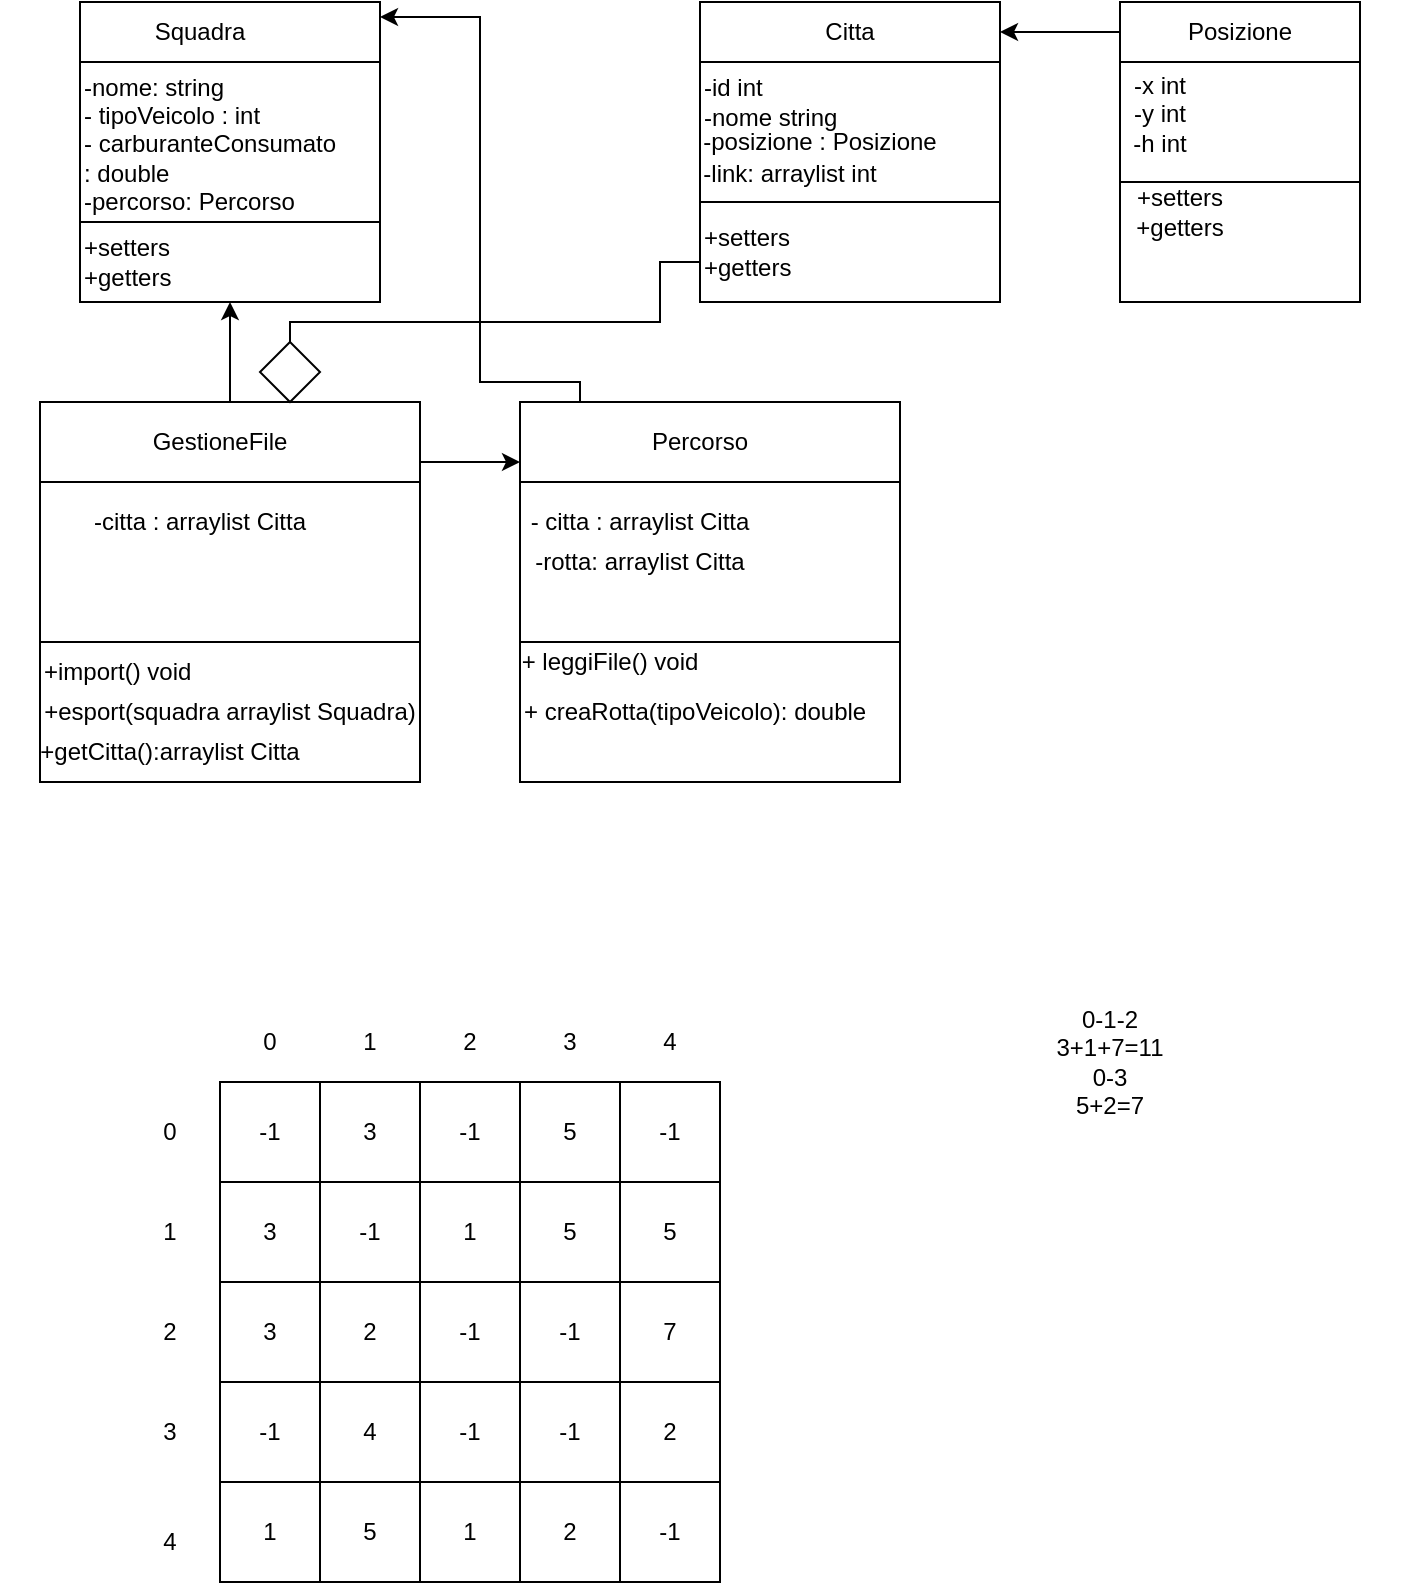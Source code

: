<mxfile version="14.6.6" type="device"><diagram id="c6L8k6utxuzBlXII2a7x" name="Page-1"><mxGraphModel dx="1695" dy="482" grid="1" gridSize="10" guides="1" tooltips="1" connect="1" arrows="1" fold="1" page="1" pageScale="1" pageWidth="827" pageHeight="1169" math="0" shadow="0"><root><mxCell id="0"/><mxCell id="1" parent="0"/><mxCell id="pQeV3xKFl-EipVTUO3dC-1" value="" style="whiteSpace=wrap;html=1;aspect=fixed;" vertex="1" parent="1"><mxGeometry x="340" y="130" width="150" height="150" as="geometry"/></mxCell><mxCell id="pQeV3xKFl-EipVTUO3dC-2" value="Citta" style="rounded=0;whiteSpace=wrap;html=1;" vertex="1" parent="1"><mxGeometry x="340" y="130" width="150" height="30" as="geometry"/></mxCell><mxCell id="pQeV3xKFl-EipVTUO3dC-3" value="-id int&amp;nbsp;&lt;br&gt;-nome string" style="text;html=1;strokeColor=none;fillColor=none;align=left;verticalAlign=middle;whiteSpace=wrap;rounded=0;" vertex="1" parent="1"><mxGeometry x="340" y="170" width="90" height="20" as="geometry"/></mxCell><mxCell id="pQeV3xKFl-EipVTUO3dC-5" value="" style="rounded=0;whiteSpace=wrap;html=1;" vertex="1" parent="1"><mxGeometry x="550" y="130" width="120" height="150" as="geometry"/></mxCell><mxCell id="pQeV3xKFl-EipVTUO3dC-21" style="edgeStyle=orthogonalEdgeStyle;rounded=0;orthogonalLoop=1;jettySize=auto;html=1;" edge="1" parent="1" source="pQeV3xKFl-EipVTUO3dC-6" target="pQeV3xKFl-EipVTUO3dC-2"><mxGeometry relative="1" as="geometry"/></mxCell><mxCell id="pQeV3xKFl-EipVTUO3dC-6" value="Posizione" style="rounded=0;whiteSpace=wrap;html=1;" vertex="1" parent="1"><mxGeometry x="550" y="130" width="120" height="30" as="geometry"/></mxCell><mxCell id="pQeV3xKFl-EipVTUO3dC-8" value="-x int&lt;br&gt;-y int&lt;br&gt;-h int" style="text;html=1;strokeColor=none;fillColor=none;align=center;verticalAlign=middle;whiteSpace=wrap;rounded=0;" vertex="1" parent="1"><mxGeometry x="550" y="166" width="40" height="40" as="geometry"/></mxCell><mxCell id="pQeV3xKFl-EipVTUO3dC-9" value="" style="rounded=0;whiteSpace=wrap;html=1;" vertex="1" parent="1"><mxGeometry x="550" y="220" width="120" height="60" as="geometry"/></mxCell><mxCell id="pQeV3xKFl-EipVTUO3dC-10" value="+setters&lt;br&gt;+getters" style="text;html=1;strokeColor=none;fillColor=none;align=center;verticalAlign=middle;whiteSpace=wrap;rounded=0;" vertex="1" parent="1"><mxGeometry x="550" y="220" width="60" height="30" as="geometry"/></mxCell><mxCell id="pQeV3xKFl-EipVTUO3dC-12" value="-posizione : Posizione" style="text;html=1;strokeColor=none;fillColor=none;align=center;verticalAlign=middle;whiteSpace=wrap;rounded=0;" vertex="1" parent="1"><mxGeometry x="340" y="190" width="120" height="20" as="geometry"/></mxCell><mxCell id="pQeV3xKFl-EipVTUO3dC-13" value="-link: arraylist int" style="text;html=1;strokeColor=none;fillColor=none;align=center;verticalAlign=middle;whiteSpace=wrap;rounded=0;" vertex="1" parent="1"><mxGeometry x="340" y="206" width="90" height="20" as="geometry"/></mxCell><mxCell id="pQeV3xKFl-EipVTUO3dC-15" value="+setters&lt;br&gt;+getters" style="rounded=0;whiteSpace=wrap;html=1;align=left;" vertex="1" parent="1"><mxGeometry x="340" y="230" width="150" height="50" as="geometry"/></mxCell><mxCell id="pQeV3xKFl-EipVTUO3dC-16" value="" style="whiteSpace=wrap;html=1;aspect=fixed;align=left;" vertex="1" parent="1"><mxGeometry x="250" y="330" width="190" height="190" as="geometry"/></mxCell><mxCell id="pQeV3xKFl-EipVTUO3dC-30" style="edgeStyle=orthogonalEdgeStyle;rounded=0;orthogonalLoop=1;jettySize=auto;html=1;entryX=1;entryY=0.25;entryDx=0;entryDy=0;" edge="1" parent="1" source="pQeV3xKFl-EipVTUO3dC-17" target="pQeV3xKFl-EipVTUO3dC-26"><mxGeometry relative="1" as="geometry"><Array as="points"><mxPoint x="280" y="320"/><mxPoint x="230" y="320"/><mxPoint x="230" y="138"/></Array></mxGeometry></mxCell><mxCell id="pQeV3xKFl-EipVTUO3dC-17" value="" style="rounded=0;whiteSpace=wrap;html=1;align=left;" vertex="1" parent="1"><mxGeometry x="250" y="330" width="190" height="40" as="geometry"/></mxCell><mxCell id="pQeV3xKFl-EipVTUO3dC-18" value="Percorso" style="text;html=1;strokeColor=none;fillColor=none;align=center;verticalAlign=middle;whiteSpace=wrap;rounded=0;" vertex="1" parent="1"><mxGeometry x="320" y="340" width="40" height="20" as="geometry"/></mxCell><mxCell id="pQeV3xKFl-EipVTUO3dC-19" value="- citta : arraylist Citta" style="text;html=1;strokeColor=none;fillColor=none;align=center;verticalAlign=middle;whiteSpace=wrap;rounded=0;" vertex="1" parent="1"><mxGeometry x="250" y="380" width="120" height="20" as="geometry"/></mxCell><mxCell id="pQeV3xKFl-EipVTUO3dC-23" value="-rotta: arraylist Citta" style="text;html=1;strokeColor=none;fillColor=none;align=center;verticalAlign=middle;whiteSpace=wrap;rounded=0;" vertex="1" parent="1"><mxGeometry x="250" y="400" width="120" height="20" as="geometry"/></mxCell><mxCell id="pQeV3xKFl-EipVTUO3dC-24" value="" style="rounded=0;whiteSpace=wrap;html=1;align=left;" vertex="1" parent="1"><mxGeometry x="30" y="130" width="150" height="150" as="geometry"/></mxCell><mxCell id="pQeV3xKFl-EipVTUO3dC-26" value="" style="rounded=0;whiteSpace=wrap;html=1;align=left;" vertex="1" parent="1"><mxGeometry x="30" y="130" width="150" height="30" as="geometry"/></mxCell><mxCell id="pQeV3xKFl-EipVTUO3dC-27" value="Squadra" style="text;html=1;strokeColor=none;fillColor=none;align=center;verticalAlign=middle;whiteSpace=wrap;rounded=0;" vertex="1" parent="1"><mxGeometry x="70" y="135" width="40" height="20" as="geometry"/></mxCell><mxCell id="pQeV3xKFl-EipVTUO3dC-28" value="-nome: string&lt;br&gt;- tipoVeicolo : int&lt;br&gt;- carburanteConsumato&lt;br&gt;: double&lt;br&gt;-percorso: Percorso" style="text;html=1;strokeColor=none;fillColor=none;align=left;verticalAlign=middle;whiteSpace=wrap;rounded=0;" vertex="1" parent="1"><mxGeometry x="30" y="171" width="150" height="59" as="geometry"/></mxCell><mxCell id="pQeV3xKFl-EipVTUO3dC-31" value="+ creaRotta(tipoVeicolo): double" style="rounded=0;whiteSpace=wrap;html=1;align=left;" vertex="1" parent="1"><mxGeometry x="250" y="450" width="190" height="70" as="geometry"/></mxCell><mxCell id="pQeV3xKFl-EipVTUO3dC-39" style="edgeStyle=orthogonalEdgeStyle;rounded=0;orthogonalLoop=1;jettySize=auto;html=1;entryX=0;entryY=0.75;entryDx=0;entryDy=0;" edge="1" parent="1" source="pQeV3xKFl-EipVTUO3dC-33" target="pQeV3xKFl-EipVTUO3dC-17"><mxGeometry relative="1" as="geometry"><Array as="points"><mxPoint x="200" y="360"/><mxPoint x="200" y="360"/></Array></mxGeometry></mxCell><mxCell id="pQeV3xKFl-EipVTUO3dC-33" value="" style="whiteSpace=wrap;html=1;aspect=fixed;align=left;" vertex="1" parent="1"><mxGeometry x="10" y="330" width="190" height="190" as="geometry"/></mxCell><mxCell id="pQeV3xKFl-EipVTUO3dC-38" style="edgeStyle=orthogonalEdgeStyle;rounded=0;orthogonalLoop=1;jettySize=auto;html=1;entryX=0.5;entryY=1;entryDx=0;entryDy=0;" edge="1" parent="1" source="pQeV3xKFl-EipVTUO3dC-35" target="pQeV3xKFl-EipVTUO3dC-24"><mxGeometry relative="1" as="geometry"/></mxCell><mxCell id="pQeV3xKFl-EipVTUO3dC-35" value="" style="rounded=0;whiteSpace=wrap;html=1;align=left;" vertex="1" parent="1"><mxGeometry x="10" y="330" width="190" height="40" as="geometry"/></mxCell><mxCell id="pQeV3xKFl-EipVTUO3dC-36" value="GestioneFile" style="text;html=1;strokeColor=none;fillColor=none;align=center;verticalAlign=middle;whiteSpace=wrap;rounded=0;" vertex="1" parent="1"><mxGeometry x="80" y="340" width="40" height="20" as="geometry"/></mxCell><mxCell id="pQeV3xKFl-EipVTUO3dC-50" value="+ leggiFile() void" style="text;html=1;strokeColor=none;fillColor=none;align=center;verticalAlign=middle;whiteSpace=wrap;rounded=0;" vertex="1" parent="1"><mxGeometry x="240" y="450" width="110" height="20" as="geometry"/></mxCell><mxCell id="pQeV3xKFl-EipVTUO3dC-51" value="" style="rounded=0;whiteSpace=wrap;html=1;align=left;" vertex="1" parent="1"><mxGeometry x="30" y="240" width="150" height="40" as="geometry"/></mxCell><mxCell id="pQeV3xKFl-EipVTUO3dC-53" style="edgeStyle=orthogonalEdgeStyle;rounded=0;orthogonalLoop=1;jettySize=auto;html=1;exitX=0.5;exitY=1;exitDx=0;exitDy=0;" edge="1" parent="1"><mxGeometry relative="1" as="geometry"><mxPoint x="85" y="270" as="sourcePoint"/><mxPoint x="85" y="270" as="targetPoint"/></mxGeometry></mxCell><mxCell id="pQeV3xKFl-EipVTUO3dC-56" value="" style="rounded=0;whiteSpace=wrap;html=1;align=left;" vertex="1" parent="1"><mxGeometry x="10" y="450" width="190" height="70" as="geometry"/></mxCell><mxCell id="pQeV3xKFl-EipVTUO3dC-58" value="+import() void" style="text;html=1;strokeColor=none;fillColor=none;align=left;verticalAlign=middle;whiteSpace=wrap;rounded=0;" vertex="1" parent="1"><mxGeometry x="10" y="450" width="190" height="30" as="geometry"/></mxCell><mxCell id="pQeV3xKFl-EipVTUO3dC-59" value="+esport(squadra arraylist Squadra)" style="text;html=1;strokeColor=none;fillColor=none;align=center;verticalAlign=middle;whiteSpace=wrap;rounded=0;" vertex="1" parent="1"><mxGeometry x="-10" y="475" width="230" height="20" as="geometry"/></mxCell><mxCell id="pQeV3xKFl-EipVTUO3dC-60" value="Text" style="text;html=1;strokeColor=none;fillColor=none;align=center;verticalAlign=middle;whiteSpace=wrap;rounded=0;" vertex="1" parent="1"><mxGeometry x="30" y="245" width="40" height="20" as="geometry"/></mxCell><mxCell id="pQeV3xKFl-EipVTUO3dC-61" value="+setters&lt;br&gt;+getters" style="rounded=0;whiteSpace=wrap;html=1;align=left;" vertex="1" parent="1"><mxGeometry x="30" y="240" width="150" height="40" as="geometry"/></mxCell><mxCell id="pQeV3xKFl-EipVTUO3dC-62" value="-citta : arraylist Citta" style="text;html=1;strokeColor=none;fillColor=none;align=center;verticalAlign=middle;whiteSpace=wrap;rounded=0;" vertex="1" parent="1"><mxGeometry x="20" y="380" width="140" height="20" as="geometry"/></mxCell><mxCell id="pQeV3xKFl-EipVTUO3dC-43" value="" style="rhombus;whiteSpace=wrap;html=1;align=left;" vertex="1" parent="1"><mxGeometry x="120" y="300" width="30" height="30" as="geometry"/></mxCell><mxCell id="pQeV3xKFl-EipVTUO3dC-64" value="" style="edgeStyle=orthogonalEdgeStyle;rounded=0;orthogonalLoop=1;jettySize=auto;html=1;endArrow=none;entryX=0.5;entryY=0;entryDx=0;entryDy=0;" edge="1" parent="1" source="pQeV3xKFl-EipVTUO3dC-2" target="pQeV3xKFl-EipVTUO3dC-43"><mxGeometry relative="1" as="geometry"><mxPoint x="415" y="160" as="sourcePoint"/><mxPoint x="180" y="300" as="targetPoint"/><Array as="points"><mxPoint x="340" y="260"/><mxPoint x="320" y="260"/><mxPoint x="320" y="290"/><mxPoint x="135" y="290"/></Array></mxGeometry></mxCell><mxCell id="pQeV3xKFl-EipVTUO3dC-65" value="+getCitta():arraylist Citta" style="text;html=1;strokeColor=none;fillColor=none;align=center;verticalAlign=middle;whiteSpace=wrap;rounded=0;" vertex="1" parent="1"><mxGeometry x="-10" y="495" width="170" height="20" as="geometry"/></mxCell><mxCell id="pQeV3xKFl-EipVTUO3dC-66" value="" style="rounded=0;whiteSpace=wrap;html=1;align=center;" vertex="1" parent="1"><mxGeometry x="100" y="670" width="250" height="250" as="geometry"/></mxCell><mxCell id="pQeV3xKFl-EipVTUO3dC-67" value="-1" style="rounded=0;whiteSpace=wrap;html=1;align=center;" vertex="1" parent="1"><mxGeometry x="100" y="670" width="50" height="50" as="geometry"/></mxCell><mxCell id="pQeV3xKFl-EipVTUO3dC-68" value="3" style="rounded=0;whiteSpace=wrap;html=1;align=center;" vertex="1" parent="1"><mxGeometry x="150" y="670" width="50" height="50" as="geometry"/></mxCell><mxCell id="pQeV3xKFl-EipVTUO3dC-69" value="-1" style="rounded=0;whiteSpace=wrap;html=1;align=center;" vertex="1" parent="1"><mxGeometry x="200" y="670" width="50" height="50" as="geometry"/></mxCell><mxCell id="pQeV3xKFl-EipVTUO3dC-70" value="5" style="rounded=0;whiteSpace=wrap;html=1;align=center;" vertex="1" parent="1"><mxGeometry x="250" y="670" width="50" height="50" as="geometry"/></mxCell><mxCell id="pQeV3xKFl-EipVTUO3dC-71" value="-1" style="rounded=0;whiteSpace=wrap;html=1;align=center;" vertex="1" parent="1"><mxGeometry x="300" y="670" width="50" height="50" as="geometry"/></mxCell><mxCell id="pQeV3xKFl-EipVTUO3dC-73" value="3" style="rounded=0;whiteSpace=wrap;html=1;align=center;" vertex="1" parent="1"><mxGeometry x="100" y="720" width="50" height="50" as="geometry"/></mxCell><mxCell id="pQeV3xKFl-EipVTUO3dC-74" value="-1" style="rounded=0;whiteSpace=wrap;html=1;align=center;" vertex="1" parent="1"><mxGeometry x="150" y="720" width="50" height="50" as="geometry"/></mxCell><mxCell id="pQeV3xKFl-EipVTUO3dC-75" value="1" style="rounded=0;whiteSpace=wrap;html=1;align=center;" vertex="1" parent="1"><mxGeometry x="200" y="720" width="50" height="50" as="geometry"/></mxCell><mxCell id="pQeV3xKFl-EipVTUO3dC-76" value="5" style="rounded=0;whiteSpace=wrap;html=1;align=center;" vertex="1" parent="1"><mxGeometry x="250" y="720" width="50" height="50" as="geometry"/></mxCell><mxCell id="pQeV3xKFl-EipVTUO3dC-77" value="5" style="rounded=0;whiteSpace=wrap;html=1;align=center;" vertex="1" parent="1"><mxGeometry x="300" y="720" width="50" height="50" as="geometry"/></mxCell><mxCell id="pQeV3xKFl-EipVTUO3dC-78" value="3" style="rounded=0;whiteSpace=wrap;html=1;align=center;" vertex="1" parent="1"><mxGeometry x="100" y="770" width="50" height="50" as="geometry"/></mxCell><mxCell id="pQeV3xKFl-EipVTUO3dC-79" value="2" style="rounded=0;whiteSpace=wrap;html=1;align=center;" vertex="1" parent="1"><mxGeometry x="150" y="770" width="50" height="50" as="geometry"/></mxCell><mxCell id="pQeV3xKFl-EipVTUO3dC-80" value="-1" style="rounded=0;whiteSpace=wrap;html=1;align=center;" vertex="1" parent="1"><mxGeometry x="200" y="770" width="50" height="50" as="geometry"/></mxCell><mxCell id="pQeV3xKFl-EipVTUO3dC-81" value="-1" style="rounded=0;whiteSpace=wrap;html=1;align=center;" vertex="1" parent="1"><mxGeometry x="250" y="770" width="50" height="50" as="geometry"/></mxCell><mxCell id="pQeV3xKFl-EipVTUO3dC-82" value="7" style="rounded=0;whiteSpace=wrap;html=1;align=center;" vertex="1" parent="1"><mxGeometry x="300" y="770" width="50" height="50" as="geometry"/></mxCell><mxCell id="pQeV3xKFl-EipVTUO3dC-84" value="4" style="rounded=0;whiteSpace=wrap;html=1;align=center;" vertex="1" parent="1"><mxGeometry x="150" y="820" width="50" height="50" as="geometry"/></mxCell><mxCell id="pQeV3xKFl-EipVTUO3dC-85" value="-1" style="rounded=0;whiteSpace=wrap;html=1;align=center;" vertex="1" parent="1"><mxGeometry x="200" y="820" width="50" height="50" as="geometry"/></mxCell><mxCell id="pQeV3xKFl-EipVTUO3dC-86" value="-1" style="rounded=0;whiteSpace=wrap;html=1;align=center;" vertex="1" parent="1"><mxGeometry x="250" y="820" width="50" height="50" as="geometry"/></mxCell><mxCell id="pQeV3xKFl-EipVTUO3dC-87" value="2" style="rounded=0;whiteSpace=wrap;html=1;align=center;" vertex="1" parent="1"><mxGeometry x="300" y="820" width="50" height="50" as="geometry"/></mxCell><mxCell id="pQeV3xKFl-EipVTUO3dC-88" value="1" style="rounded=0;whiteSpace=wrap;html=1;align=center;" vertex="1" parent="1"><mxGeometry x="100" y="870" width="50" height="50" as="geometry"/></mxCell><mxCell id="pQeV3xKFl-EipVTUO3dC-89" value="5" style="rounded=0;whiteSpace=wrap;html=1;align=center;" vertex="1" parent="1"><mxGeometry x="150" y="870" width="50" height="50" as="geometry"/></mxCell><mxCell id="pQeV3xKFl-EipVTUO3dC-90" value="1" style="rounded=0;whiteSpace=wrap;html=1;align=center;" vertex="1" parent="1"><mxGeometry x="200" y="870" width="50" height="50" as="geometry"/></mxCell><mxCell id="pQeV3xKFl-EipVTUO3dC-91" value="2" style="rounded=0;whiteSpace=wrap;html=1;align=center;" vertex="1" parent="1"><mxGeometry x="250" y="870" width="50" height="50" as="geometry"/></mxCell><mxCell id="pQeV3xKFl-EipVTUO3dC-92" value="-1" style="rounded=0;whiteSpace=wrap;html=1;align=center;" vertex="1" parent="1"><mxGeometry x="300" y="870" width="50" height="50" as="geometry"/></mxCell><mxCell id="pQeV3xKFl-EipVTUO3dC-95" value="0" style="text;html=1;strokeColor=none;fillColor=none;align=center;verticalAlign=middle;whiteSpace=wrap;rounded=0;" vertex="1" parent="1"><mxGeometry x="105" y="640" width="40" height="20" as="geometry"/></mxCell><mxCell id="pQeV3xKFl-EipVTUO3dC-96" value="0" style="text;html=1;strokeColor=none;fillColor=none;align=center;verticalAlign=middle;whiteSpace=wrap;rounded=0;" vertex="1" parent="1"><mxGeometry x="55" y="685" width="40" height="20" as="geometry"/></mxCell><mxCell id="pQeV3xKFl-EipVTUO3dC-97" value="1" style="text;html=1;strokeColor=none;fillColor=none;align=center;verticalAlign=middle;whiteSpace=wrap;rounded=0;" vertex="1" parent="1"><mxGeometry x="55" y="735" width="40" height="20" as="geometry"/></mxCell><mxCell id="pQeV3xKFl-EipVTUO3dC-98" value="2" style="text;html=1;strokeColor=none;fillColor=none;align=center;verticalAlign=middle;whiteSpace=wrap;rounded=0;" vertex="1" parent="1"><mxGeometry x="55" y="785" width="40" height="20" as="geometry"/></mxCell><mxCell id="pQeV3xKFl-EipVTUO3dC-99" value="3" style="text;html=1;strokeColor=none;fillColor=none;align=center;verticalAlign=middle;whiteSpace=wrap;rounded=0;" vertex="1" parent="1"><mxGeometry x="55" y="835" width="40" height="20" as="geometry"/></mxCell><mxCell id="pQeV3xKFl-EipVTUO3dC-100" value="4" style="text;html=1;strokeColor=none;fillColor=none;align=center;verticalAlign=middle;whiteSpace=wrap;rounded=0;" vertex="1" parent="1"><mxGeometry x="55" y="890" width="40" height="20" as="geometry"/></mxCell><mxCell id="pQeV3xKFl-EipVTUO3dC-101" value="1" style="text;html=1;strokeColor=none;fillColor=none;align=center;verticalAlign=middle;whiteSpace=wrap;rounded=0;" vertex="1" parent="1"><mxGeometry x="155" y="640" width="40" height="20" as="geometry"/></mxCell><mxCell id="pQeV3xKFl-EipVTUO3dC-103" value="4" style="text;html=1;strokeColor=none;fillColor=none;align=center;verticalAlign=middle;whiteSpace=wrap;rounded=0;" vertex="1" parent="1"><mxGeometry x="305" y="640" width="40" height="20" as="geometry"/></mxCell><mxCell id="pQeV3xKFl-EipVTUO3dC-104" value="3" style="text;html=1;strokeColor=none;fillColor=none;align=center;verticalAlign=middle;whiteSpace=wrap;rounded=0;" vertex="1" parent="1"><mxGeometry x="255" y="640" width="40" height="20" as="geometry"/></mxCell><mxCell id="pQeV3xKFl-EipVTUO3dC-105" value="2" style="text;html=1;strokeColor=none;fillColor=none;align=center;verticalAlign=middle;whiteSpace=wrap;rounded=0;" vertex="1" parent="1"><mxGeometry x="205" y="640" width="40" height="20" as="geometry"/></mxCell><mxCell id="pQeV3xKFl-EipVTUO3dC-110" value="-1" style="rounded=0;whiteSpace=wrap;html=1;align=center;" vertex="1" parent="1"><mxGeometry x="100" y="820" width="50" height="50" as="geometry"/></mxCell><mxCell id="pQeV3xKFl-EipVTUO3dC-111" value="0-1-2&lt;br&gt;3+1+7=11&lt;br&gt;0-3&lt;br&gt;5+2=7" style="text;html=1;strokeColor=none;fillColor=none;align=center;verticalAlign=middle;whiteSpace=wrap;rounded=0;" vertex="1" parent="1"><mxGeometry x="400" y="650" width="290" height="20" as="geometry"/></mxCell></root></mxGraphModel></diagram></mxfile>